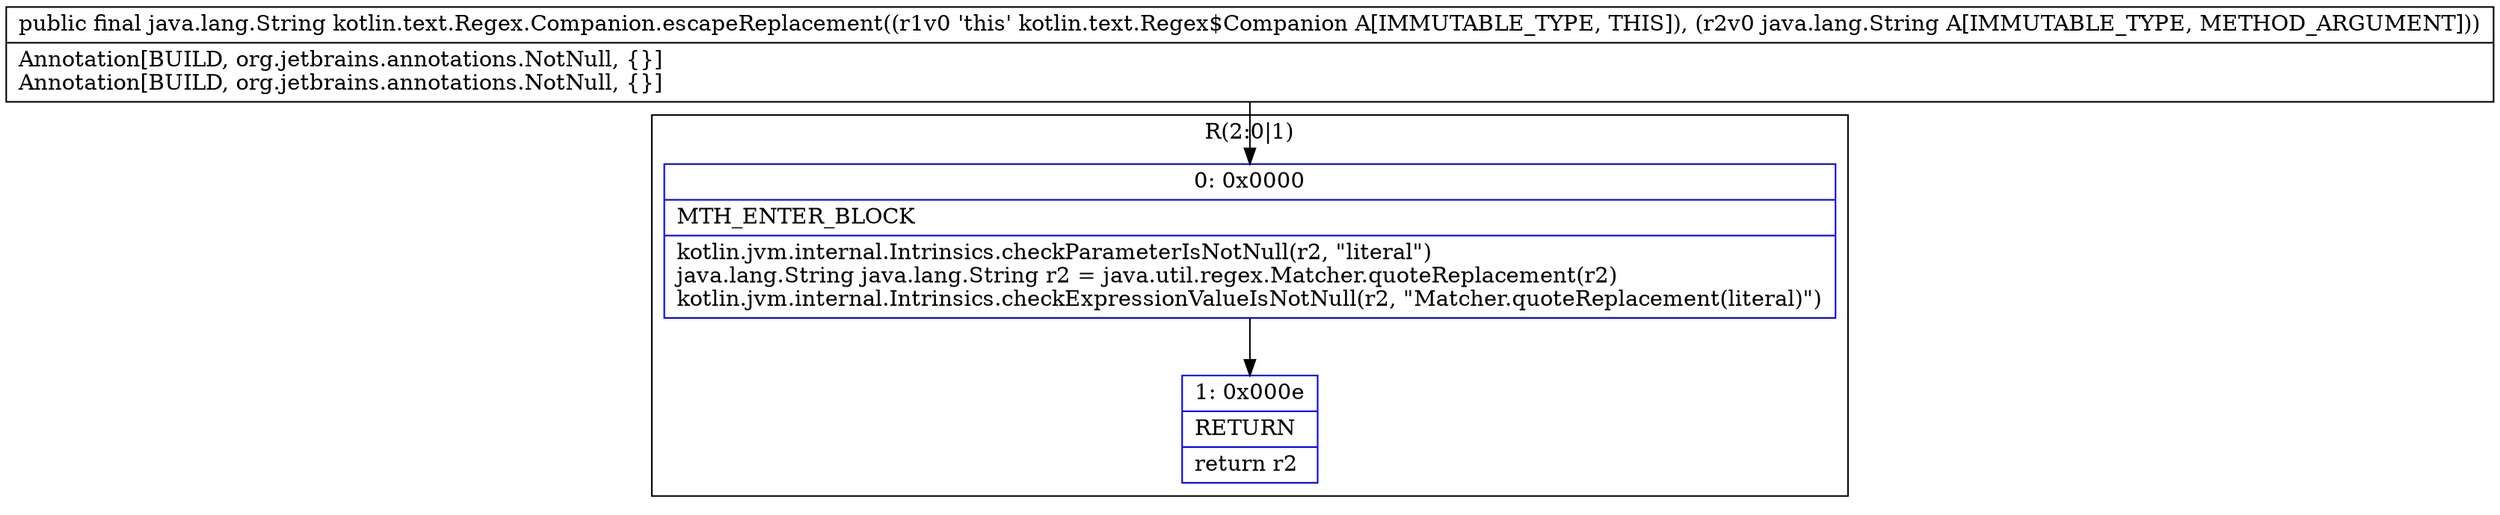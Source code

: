 digraph "CFG forkotlin.text.Regex.Companion.escapeReplacement(Ljava\/lang\/String;)Ljava\/lang\/String;" {
subgraph cluster_Region_64572003 {
label = "R(2:0|1)";
node [shape=record,color=blue];
Node_0 [shape=record,label="{0\:\ 0x0000|MTH_ENTER_BLOCK\l|kotlin.jvm.internal.Intrinsics.checkParameterIsNotNull(r2, \"literal\")\ljava.lang.String java.lang.String r2 = java.util.regex.Matcher.quoteReplacement(r2)\lkotlin.jvm.internal.Intrinsics.checkExpressionValueIsNotNull(r2, \"Matcher.quoteReplacement(literal)\")\l}"];
Node_1 [shape=record,label="{1\:\ 0x000e|RETURN\l|return r2\l}"];
}
MethodNode[shape=record,label="{public final java.lang.String kotlin.text.Regex.Companion.escapeReplacement((r1v0 'this' kotlin.text.Regex$Companion A[IMMUTABLE_TYPE, THIS]), (r2v0 java.lang.String A[IMMUTABLE_TYPE, METHOD_ARGUMENT]))  | Annotation[BUILD, org.jetbrains.annotations.NotNull, \{\}]\lAnnotation[BUILD, org.jetbrains.annotations.NotNull, \{\}]\l}"];
MethodNode -> Node_0;
Node_0 -> Node_1;
}

